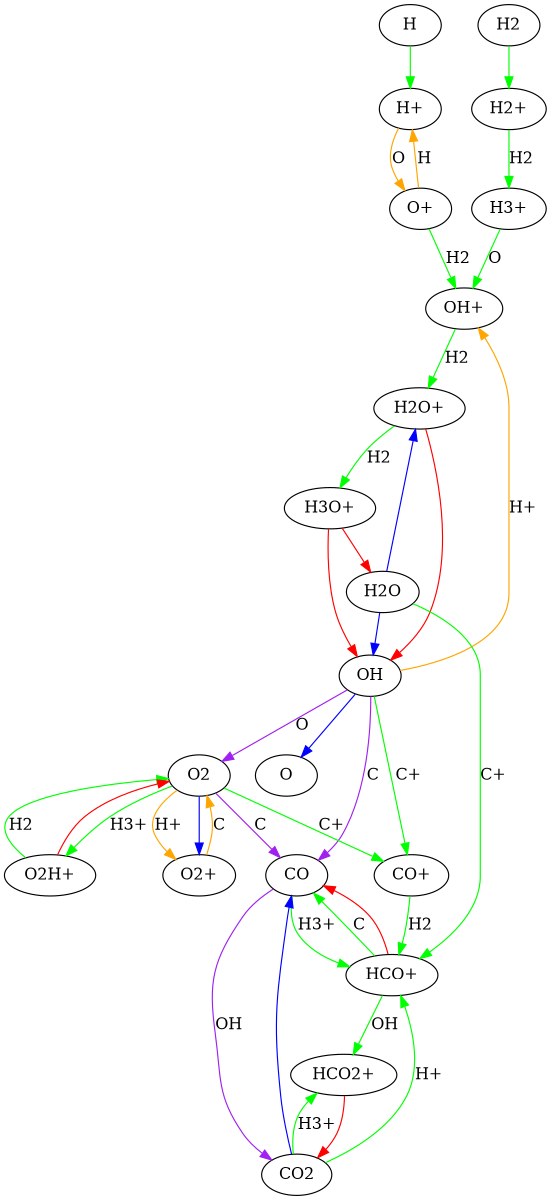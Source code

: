 digraph oxygen {
	size="8,8";
	fontsize=12;
	"H" -> "H+" [color=green];
	"H2" -> "H2+" [color=green];
	"H2+" -> "H3+" [label="H2", color=green];
	"H3+" -> "OH+" [label="O", color=green];
	"H+" -> "O+" [label="O", color=orange];
	"O+" -> "H+" [label="H", color=orange];
	"O+" -> "OH+" [label="H2", color=green];
	"OH+" -> "H2O+" [label="H2", color=green]; 
	"OH" -> "OH+" [label="H+", color=orange]; 
	"H2O+" -> "H3O+" [label="H2", color=green]; 
	"H2O+" -> "OH" [color=red];
	"H3O+" -> "H2O" [color=red];
	"H3O+" -> "OH" [color=red];
	"H2O" -> "H2O+" [color=blue];
	"H2O" -> "OH" [color=blue];
	"H2O" -> "HCO+" [label="C+", color=green]; 
	"CO" -> "HCO+" [label="H3+", color=green]; 
	"CO" -> "CO2" [label="OH", color=purple]; 
	"CO2" -> "CO" [color=blue];
	"CO2" -> "HCO+" [label="H+", color=green]; 
	"CO2" -> "HCO2+" [label="H3+", color=green]; 
	"CO+" -> "HCO+"[label="H2", color=green]; 
	"HCO+" -> "CO" [label="C", color=green]; 
	"HCO+" -> "CO" [color=red];
	"HCO+" -> "HCO2+" [label="OH", color=green]; 
	"HCO2+" -> "CO2" [color=red];
	"OH" -> "O" [color=blue];
	"OH" -> "CO" [label="C", color=purple]; 
	"OH" -> "CO+" [label="C+", color=green]; 
	"OH" -> "O2" [label="O", color=purple]; 
	"O2" -> "O2H+" [label="H3+", color=green]; 
	"O2" -> "O2+" [label="H+",color=orange]; 
	"O2" -> "O2+" [color=blue];
	"O2" -> "CO" [label="C", color=purple]; 
	"O2" -> "CO+" [label="C+", color=green]; 
	"O2+" -> "O2" [label="C", color=orange]; 
	"O2H+" -> "O2" [label="H2", color=green]; 
	"O2H+" -> "O2" [color=red];
}
